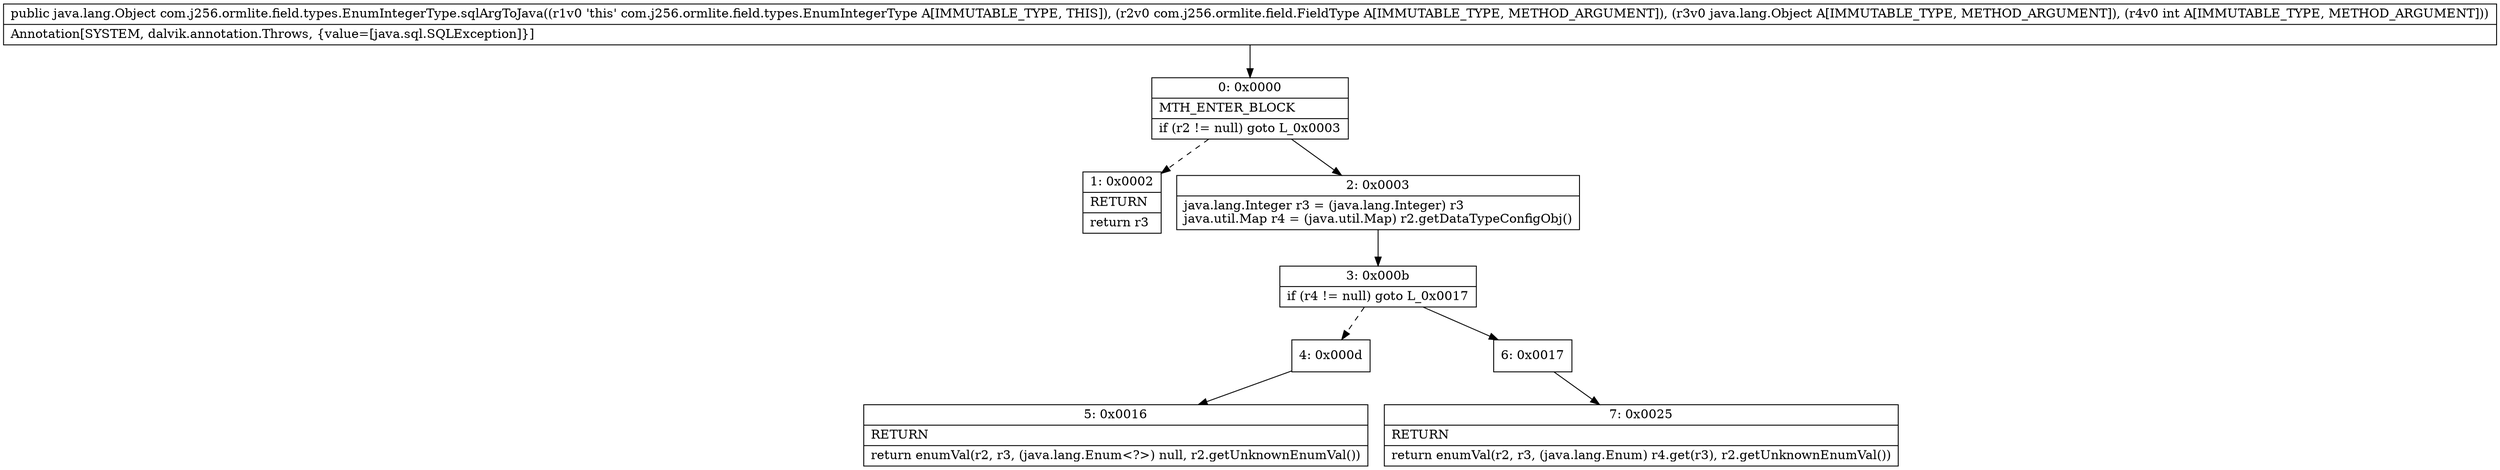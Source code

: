digraph "CFG forcom.j256.ormlite.field.types.EnumIntegerType.sqlArgToJava(Lcom\/j256\/ormlite\/field\/FieldType;Ljava\/lang\/Object;I)Ljava\/lang\/Object;" {
Node_0 [shape=record,label="{0\:\ 0x0000|MTH_ENTER_BLOCK\l|if (r2 != null) goto L_0x0003\l}"];
Node_1 [shape=record,label="{1\:\ 0x0002|RETURN\l|return r3\l}"];
Node_2 [shape=record,label="{2\:\ 0x0003|java.lang.Integer r3 = (java.lang.Integer) r3\ljava.util.Map r4 = (java.util.Map) r2.getDataTypeConfigObj()\l}"];
Node_3 [shape=record,label="{3\:\ 0x000b|if (r4 != null) goto L_0x0017\l}"];
Node_4 [shape=record,label="{4\:\ 0x000d}"];
Node_5 [shape=record,label="{5\:\ 0x0016|RETURN\l|return enumVal(r2, r3, (java.lang.Enum\<?\>) null, r2.getUnknownEnumVal())\l}"];
Node_6 [shape=record,label="{6\:\ 0x0017}"];
Node_7 [shape=record,label="{7\:\ 0x0025|RETURN\l|return enumVal(r2, r3, (java.lang.Enum) r4.get(r3), r2.getUnknownEnumVal())\l}"];
MethodNode[shape=record,label="{public java.lang.Object com.j256.ormlite.field.types.EnumIntegerType.sqlArgToJava((r1v0 'this' com.j256.ormlite.field.types.EnumIntegerType A[IMMUTABLE_TYPE, THIS]), (r2v0 com.j256.ormlite.field.FieldType A[IMMUTABLE_TYPE, METHOD_ARGUMENT]), (r3v0 java.lang.Object A[IMMUTABLE_TYPE, METHOD_ARGUMENT]), (r4v0 int A[IMMUTABLE_TYPE, METHOD_ARGUMENT]))  | Annotation[SYSTEM, dalvik.annotation.Throws, \{value=[java.sql.SQLException]\}]\l}"];
MethodNode -> Node_0;
Node_0 -> Node_1[style=dashed];
Node_0 -> Node_2;
Node_2 -> Node_3;
Node_3 -> Node_4[style=dashed];
Node_3 -> Node_6;
Node_4 -> Node_5;
Node_6 -> Node_7;
}

